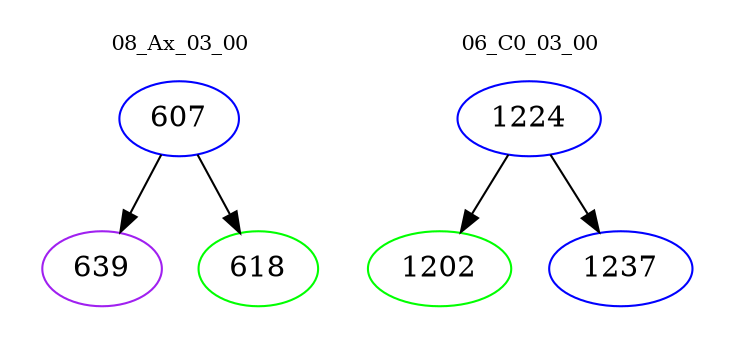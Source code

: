 digraph{
subgraph cluster_0 {
color = white
label = "08_Ax_03_00";
fontsize=10;
T0_607 [label="607", color="blue"]
T0_607 -> T0_639 [color="black"]
T0_639 [label="639", color="purple"]
T0_607 -> T0_618 [color="black"]
T0_618 [label="618", color="green"]
}
subgraph cluster_1 {
color = white
label = "06_C0_03_00";
fontsize=10;
T1_1224 [label="1224", color="blue"]
T1_1224 -> T1_1202 [color="black"]
T1_1202 [label="1202", color="green"]
T1_1224 -> T1_1237 [color="black"]
T1_1237 [label="1237", color="blue"]
}
}

